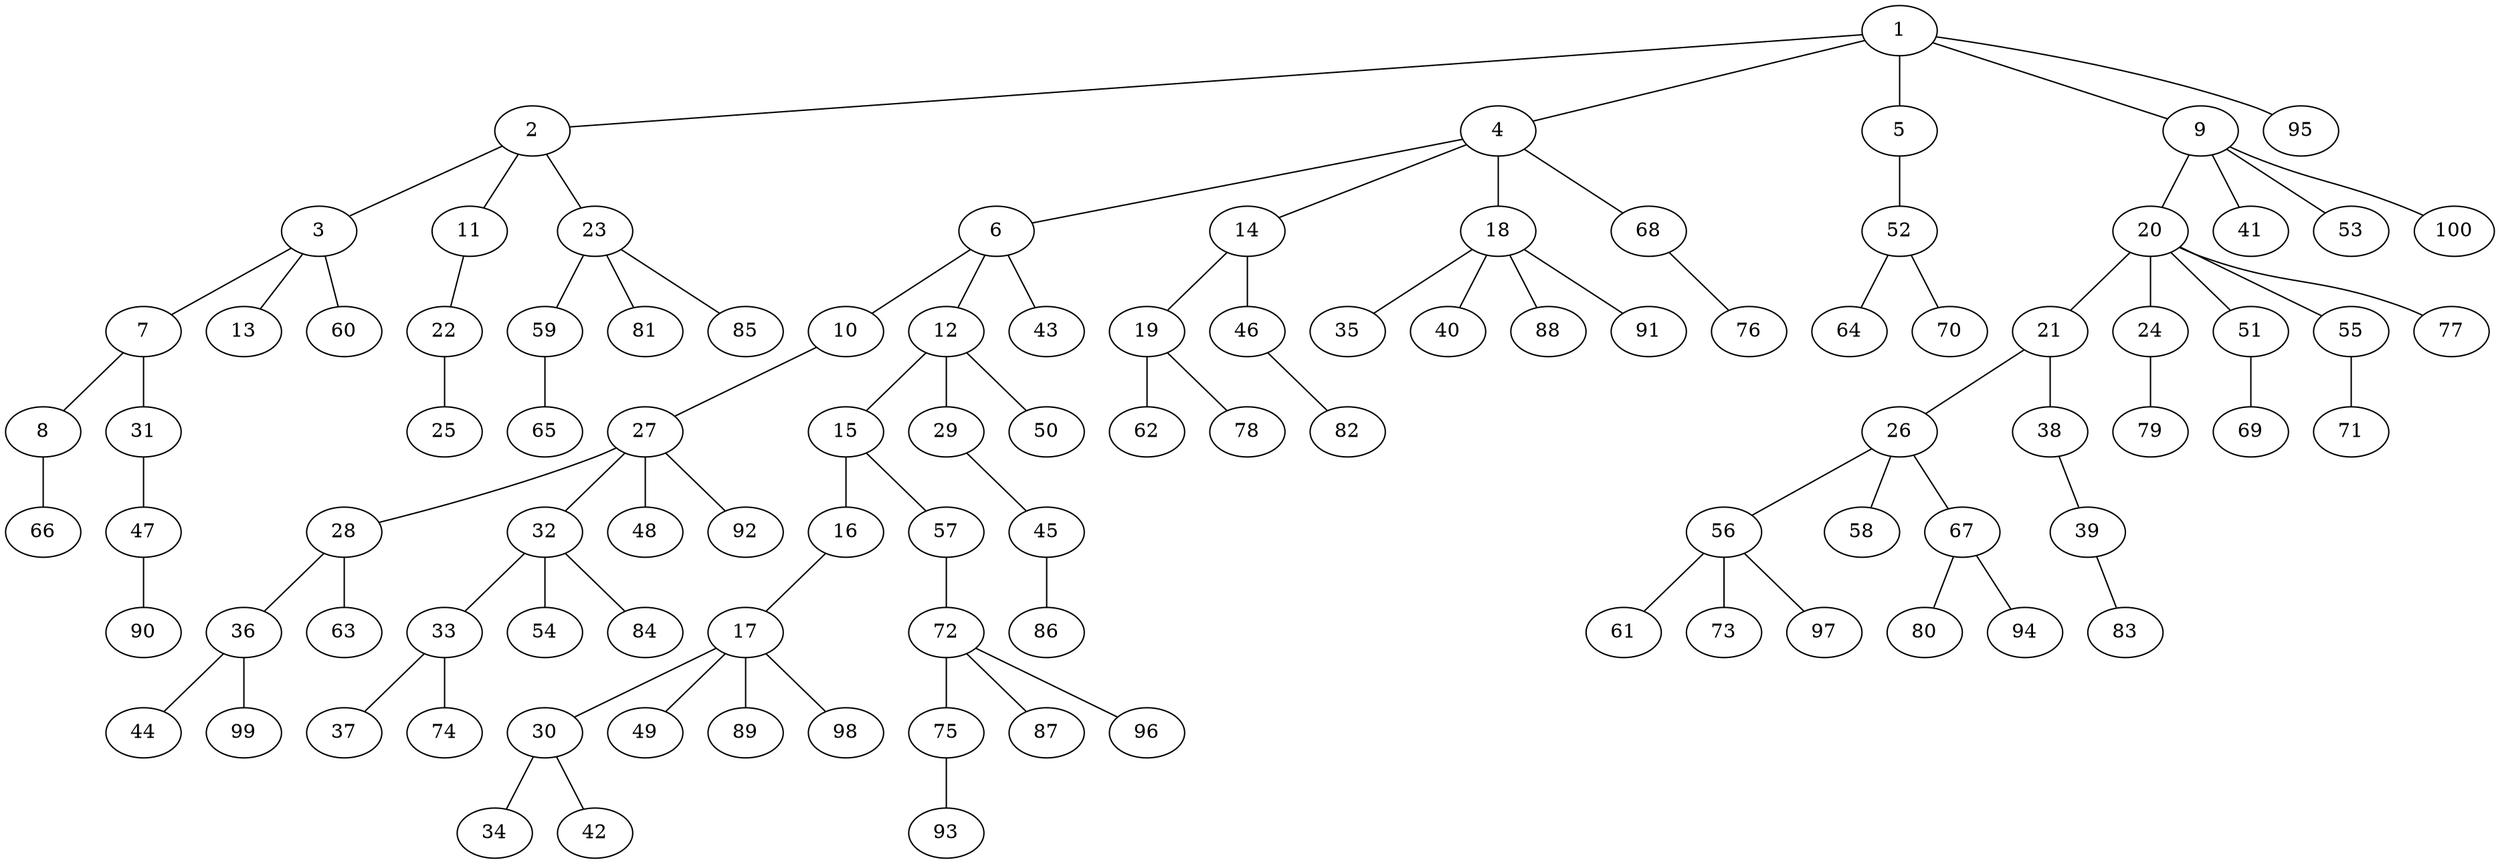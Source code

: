 graph graphname {1--2
1--4
1--5
1--9
1--95
2--3
2--11
2--23
3--7
3--13
3--60
4--6
4--14
4--18
4--68
5--52
6--10
6--12
6--43
7--8
7--31
8--66
9--20
9--41
9--53
9--100
10--27
11--22
12--15
12--29
12--50
14--19
14--46
15--16
15--57
16--17
17--30
17--49
17--89
17--98
18--35
18--40
18--88
18--91
19--62
19--78
20--21
20--24
20--51
20--55
20--77
21--26
21--38
22--25
23--59
23--81
23--85
24--79
26--56
26--58
26--67
27--28
27--32
27--48
27--92
28--36
28--63
29--45
30--34
30--42
31--47
32--33
32--54
32--84
33--37
33--74
36--44
36--99
38--39
39--83
45--86
46--82
47--90
51--69
52--64
52--70
55--71
56--61
56--73
56--97
57--72
59--65
67--80
67--94
68--76
72--75
72--87
72--96
75--93
}